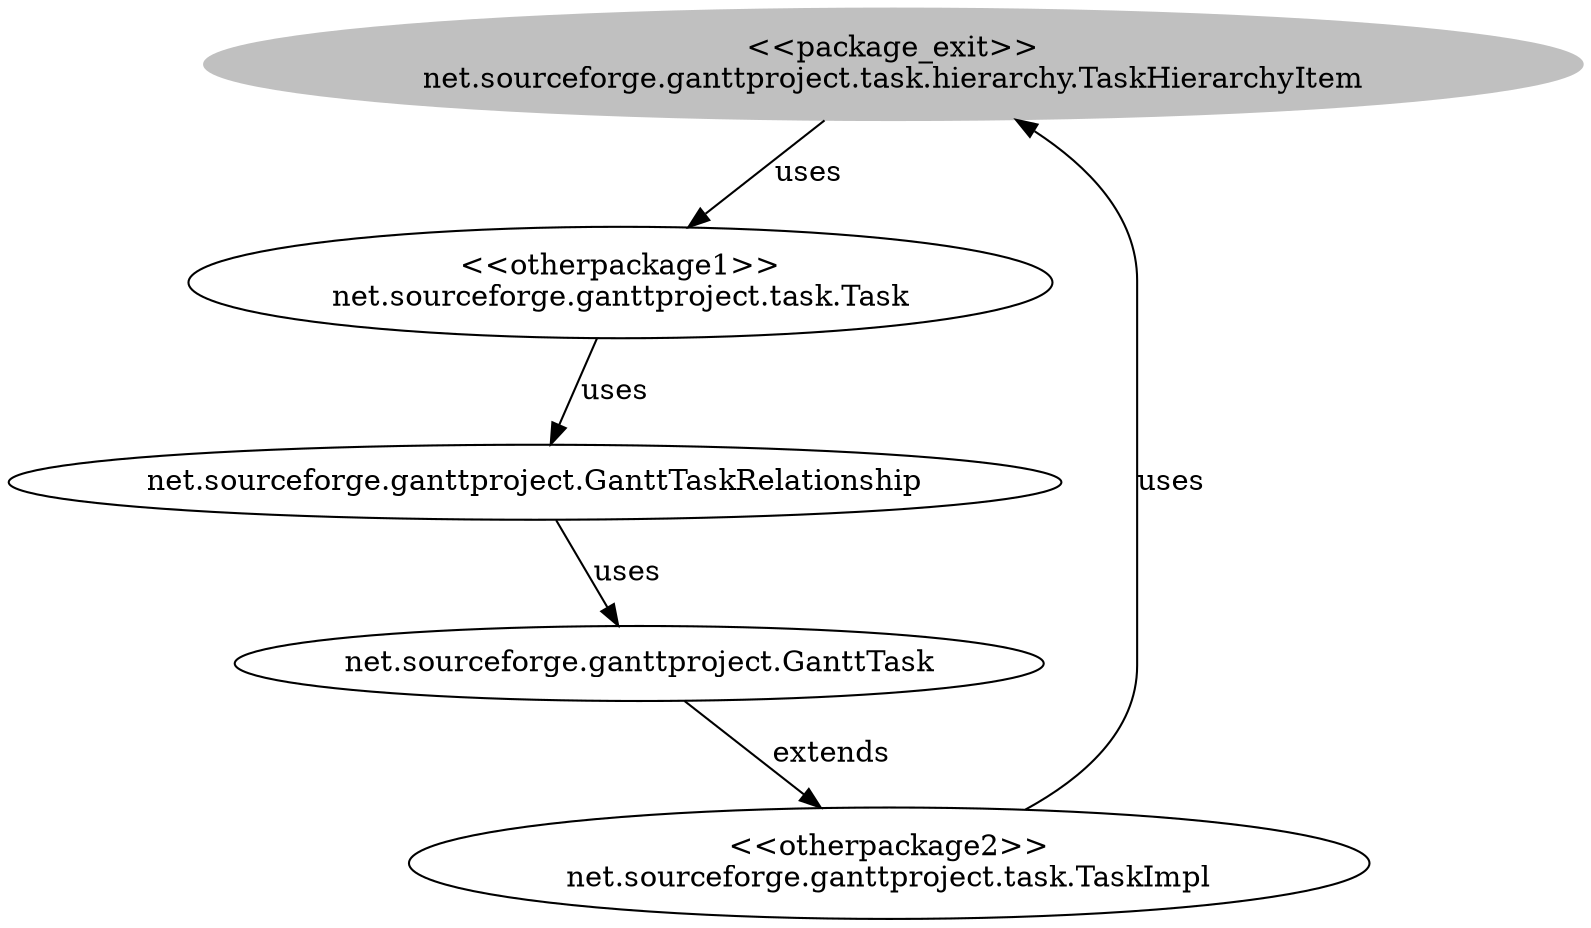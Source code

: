 digraph cd {
	net_sourceforge_ganttproject_task_hierarchy_TaskHierarchyItem [label="<<package_exit>>
net.sourceforge.ganttproject.task.hierarchy.TaskHierarchyItem",style=filled,color="grey"];
	net_sourceforge_ganttproject_task_Task [label="<<otherpackage1>>
net.sourceforge.ganttproject.task.Task"];
	net_sourceforge_ganttproject_task_TaskImpl [label="<<otherpackage2>>
net.sourceforge.ganttproject.task.TaskImpl"];
	net_sourceforge_ganttproject_GanttTaskRelationship [label="net.sourceforge.ganttproject.GanttTaskRelationship"];
	net_sourceforge_ganttproject_GanttTask [label="net.sourceforge.ganttproject.GanttTask"];
	net_sourceforge_ganttproject_task_hierarchy_TaskHierarchyItem -> net_sourceforge_ganttproject_task_Task [label=uses];
	net_sourceforge_ganttproject_task_TaskImpl -> net_sourceforge_ganttproject_task_hierarchy_TaskHierarchyItem [label=uses];
	net_sourceforge_ganttproject_task_Task -> net_sourceforge_ganttproject_GanttTaskRelationship [label=uses];
	net_sourceforge_ganttproject_GanttTaskRelationship -> net_sourceforge_ganttproject_GanttTask [label=uses];
	net_sourceforge_ganttproject_GanttTask -> net_sourceforge_ganttproject_task_TaskImpl [label=extends];
}
